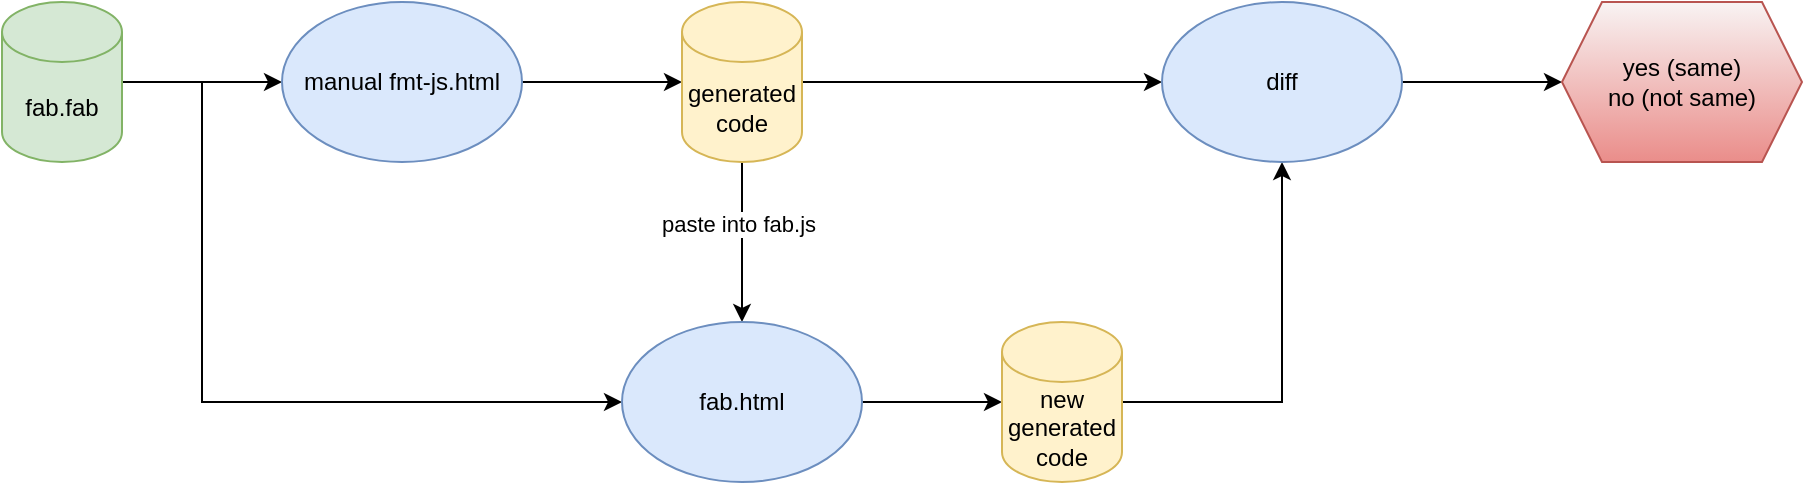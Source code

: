 <mxfile version="14.6.13" type="device"><diagram id="VhwJiJjPKXc4DrpZyeCa" name="Page-1"><mxGraphModel dx="1106" dy="794" grid="1" gridSize="10" guides="1" tooltips="1" connect="1" arrows="1" fold="1" page="1" pageScale="1" pageWidth="1100" pageHeight="850" math="0" shadow="0"><root><mxCell id="0"/><mxCell id="1" parent="0"/><mxCell id="gN8YZoKN_-wNIcOT2p0t-16" style="edgeStyle=orthogonalEdgeStyle;rounded=0;orthogonalLoop=1;jettySize=auto;html=1;exitX=1;exitY=0.5;exitDx=0;exitDy=0;exitPerimeter=0;entryX=0;entryY=0.5;entryDx=0;entryDy=0;" edge="1" parent="1" source="gN8YZoKN_-wNIcOT2p0t-1" target="gN8YZoKN_-wNIcOT2p0t-2"><mxGeometry relative="1" as="geometry"/></mxCell><mxCell id="gN8YZoKN_-wNIcOT2p0t-17" style="edgeStyle=orthogonalEdgeStyle;rounded=0;orthogonalLoop=1;jettySize=auto;html=1;exitX=1;exitY=0.5;exitDx=0;exitDy=0;exitPerimeter=0;entryX=0;entryY=0.5;entryDx=0;entryDy=0;" edge="1" parent="1" source="gN8YZoKN_-wNIcOT2p0t-1" target="gN8YZoKN_-wNIcOT2p0t-6"><mxGeometry relative="1" as="geometry"><Array as="points"><mxPoint x="160" y="280"/><mxPoint x="160" y="440"/></Array></mxGeometry></mxCell><mxCell id="gN8YZoKN_-wNIcOT2p0t-1" value="fab.fab" style="shape=cylinder3;whiteSpace=wrap;html=1;boundedLbl=1;backgroundOutline=1;size=15;fillColor=#d5e8d4;strokeColor=#82b366;" vertex="1" parent="1"><mxGeometry x="60" y="240" width="60" height="80" as="geometry"/></mxCell><mxCell id="gN8YZoKN_-wNIcOT2p0t-5" style="edgeStyle=orthogonalEdgeStyle;rounded=0;orthogonalLoop=1;jettySize=auto;html=1;exitX=1;exitY=0.5;exitDx=0;exitDy=0;entryX=0;entryY=0.5;entryDx=0;entryDy=0;entryPerimeter=0;" edge="1" parent="1" source="gN8YZoKN_-wNIcOT2p0t-2" target="gN8YZoKN_-wNIcOT2p0t-4"><mxGeometry relative="1" as="geometry"/></mxCell><mxCell id="gN8YZoKN_-wNIcOT2p0t-2" value="manual fmt-js.html" style="ellipse;whiteSpace=wrap;html=1;fillColor=#dae8fc;strokeColor=#6c8ebf;" vertex="1" parent="1"><mxGeometry x="200" y="240" width="120" height="80" as="geometry"/></mxCell><mxCell id="gN8YZoKN_-wNIcOT2p0t-7" style="edgeStyle=orthogonalEdgeStyle;rounded=0;orthogonalLoop=1;jettySize=auto;html=1;exitX=0.5;exitY=1;exitDx=0;exitDy=0;exitPerimeter=0;" edge="1" parent="1" source="gN8YZoKN_-wNIcOT2p0t-4" target="gN8YZoKN_-wNIcOT2p0t-6"><mxGeometry relative="1" as="geometry"/></mxCell><mxCell id="gN8YZoKN_-wNIcOT2p0t-9" value="paste into fab.js" style="edgeLabel;html=1;align=center;verticalAlign=middle;resizable=0;points=[];" vertex="1" connectable="0" parent="gN8YZoKN_-wNIcOT2p0t-7"><mxGeometry x="-0.225" y="-2" relative="1" as="geometry"><mxPoint as="offset"/></mxGeometry></mxCell><mxCell id="gN8YZoKN_-wNIcOT2p0t-15" style="edgeStyle=orthogonalEdgeStyle;rounded=0;orthogonalLoop=1;jettySize=auto;html=1;exitX=1;exitY=0.5;exitDx=0;exitDy=0;exitPerimeter=0;" edge="1" parent="1" source="gN8YZoKN_-wNIcOT2p0t-4" target="gN8YZoKN_-wNIcOT2p0t-13"><mxGeometry relative="1" as="geometry"/></mxCell><mxCell id="gN8YZoKN_-wNIcOT2p0t-4" value="generated code" style="shape=cylinder3;whiteSpace=wrap;html=1;boundedLbl=1;backgroundOutline=1;size=15;fillColor=#fff2cc;strokeColor=#d6b656;" vertex="1" parent="1"><mxGeometry x="400" y="240" width="60" height="80" as="geometry"/></mxCell><mxCell id="gN8YZoKN_-wNIcOT2p0t-11" style="edgeStyle=orthogonalEdgeStyle;rounded=0;orthogonalLoop=1;jettySize=auto;html=1;exitX=1;exitY=0.5;exitDx=0;exitDy=0;entryX=0;entryY=0.5;entryDx=0;entryDy=0;entryPerimeter=0;" edge="1" parent="1" source="gN8YZoKN_-wNIcOT2p0t-6" target="gN8YZoKN_-wNIcOT2p0t-10"><mxGeometry relative="1" as="geometry"/></mxCell><mxCell id="gN8YZoKN_-wNIcOT2p0t-6" value="fab.html" style="ellipse;whiteSpace=wrap;html=1;fillColor=#dae8fc;strokeColor=#6c8ebf;" vertex="1" parent="1"><mxGeometry x="370" y="400" width="120" height="80" as="geometry"/></mxCell><mxCell id="gN8YZoKN_-wNIcOT2p0t-14" style="edgeStyle=orthogonalEdgeStyle;rounded=0;orthogonalLoop=1;jettySize=auto;html=1;exitX=1;exitY=0.5;exitDx=0;exitDy=0;exitPerimeter=0;entryX=0.5;entryY=1;entryDx=0;entryDy=0;" edge="1" parent="1" source="gN8YZoKN_-wNIcOT2p0t-10" target="gN8YZoKN_-wNIcOT2p0t-13"><mxGeometry relative="1" as="geometry"/></mxCell><mxCell id="gN8YZoKN_-wNIcOT2p0t-10" value="new generated code" style="shape=cylinder3;whiteSpace=wrap;html=1;boundedLbl=1;backgroundOutline=1;size=15;fillColor=#fff2cc;strokeColor=#d6b656;" vertex="1" parent="1"><mxGeometry x="560" y="400" width="60" height="80" as="geometry"/></mxCell><mxCell id="gN8YZoKN_-wNIcOT2p0t-21" style="edgeStyle=orthogonalEdgeStyle;rounded=0;orthogonalLoop=1;jettySize=auto;html=1;exitX=1;exitY=0.5;exitDx=0;exitDy=0;" edge="1" parent="1" source="gN8YZoKN_-wNIcOT2p0t-13" target="gN8YZoKN_-wNIcOT2p0t-20"><mxGeometry relative="1" as="geometry"/></mxCell><mxCell id="gN8YZoKN_-wNIcOT2p0t-13" value="diff" style="ellipse;whiteSpace=wrap;html=1;fillColor=#dae8fc;strokeColor=#6c8ebf;" vertex="1" parent="1"><mxGeometry x="640" y="240" width="120" height="80" as="geometry"/></mxCell><mxCell id="gN8YZoKN_-wNIcOT2p0t-20" value="yes (same)&lt;br&gt;no (not same)" style="shape=hexagon;perimeter=hexagonPerimeter2;whiteSpace=wrap;html=1;fixedSize=1;strokeColor=#b85450;gradientColor=#EA8D8A;fillColor=#F8F3F3;" vertex="1" parent="1"><mxGeometry x="840" y="240" width="120" height="80" as="geometry"/></mxCell></root></mxGraphModel></diagram></mxfile>